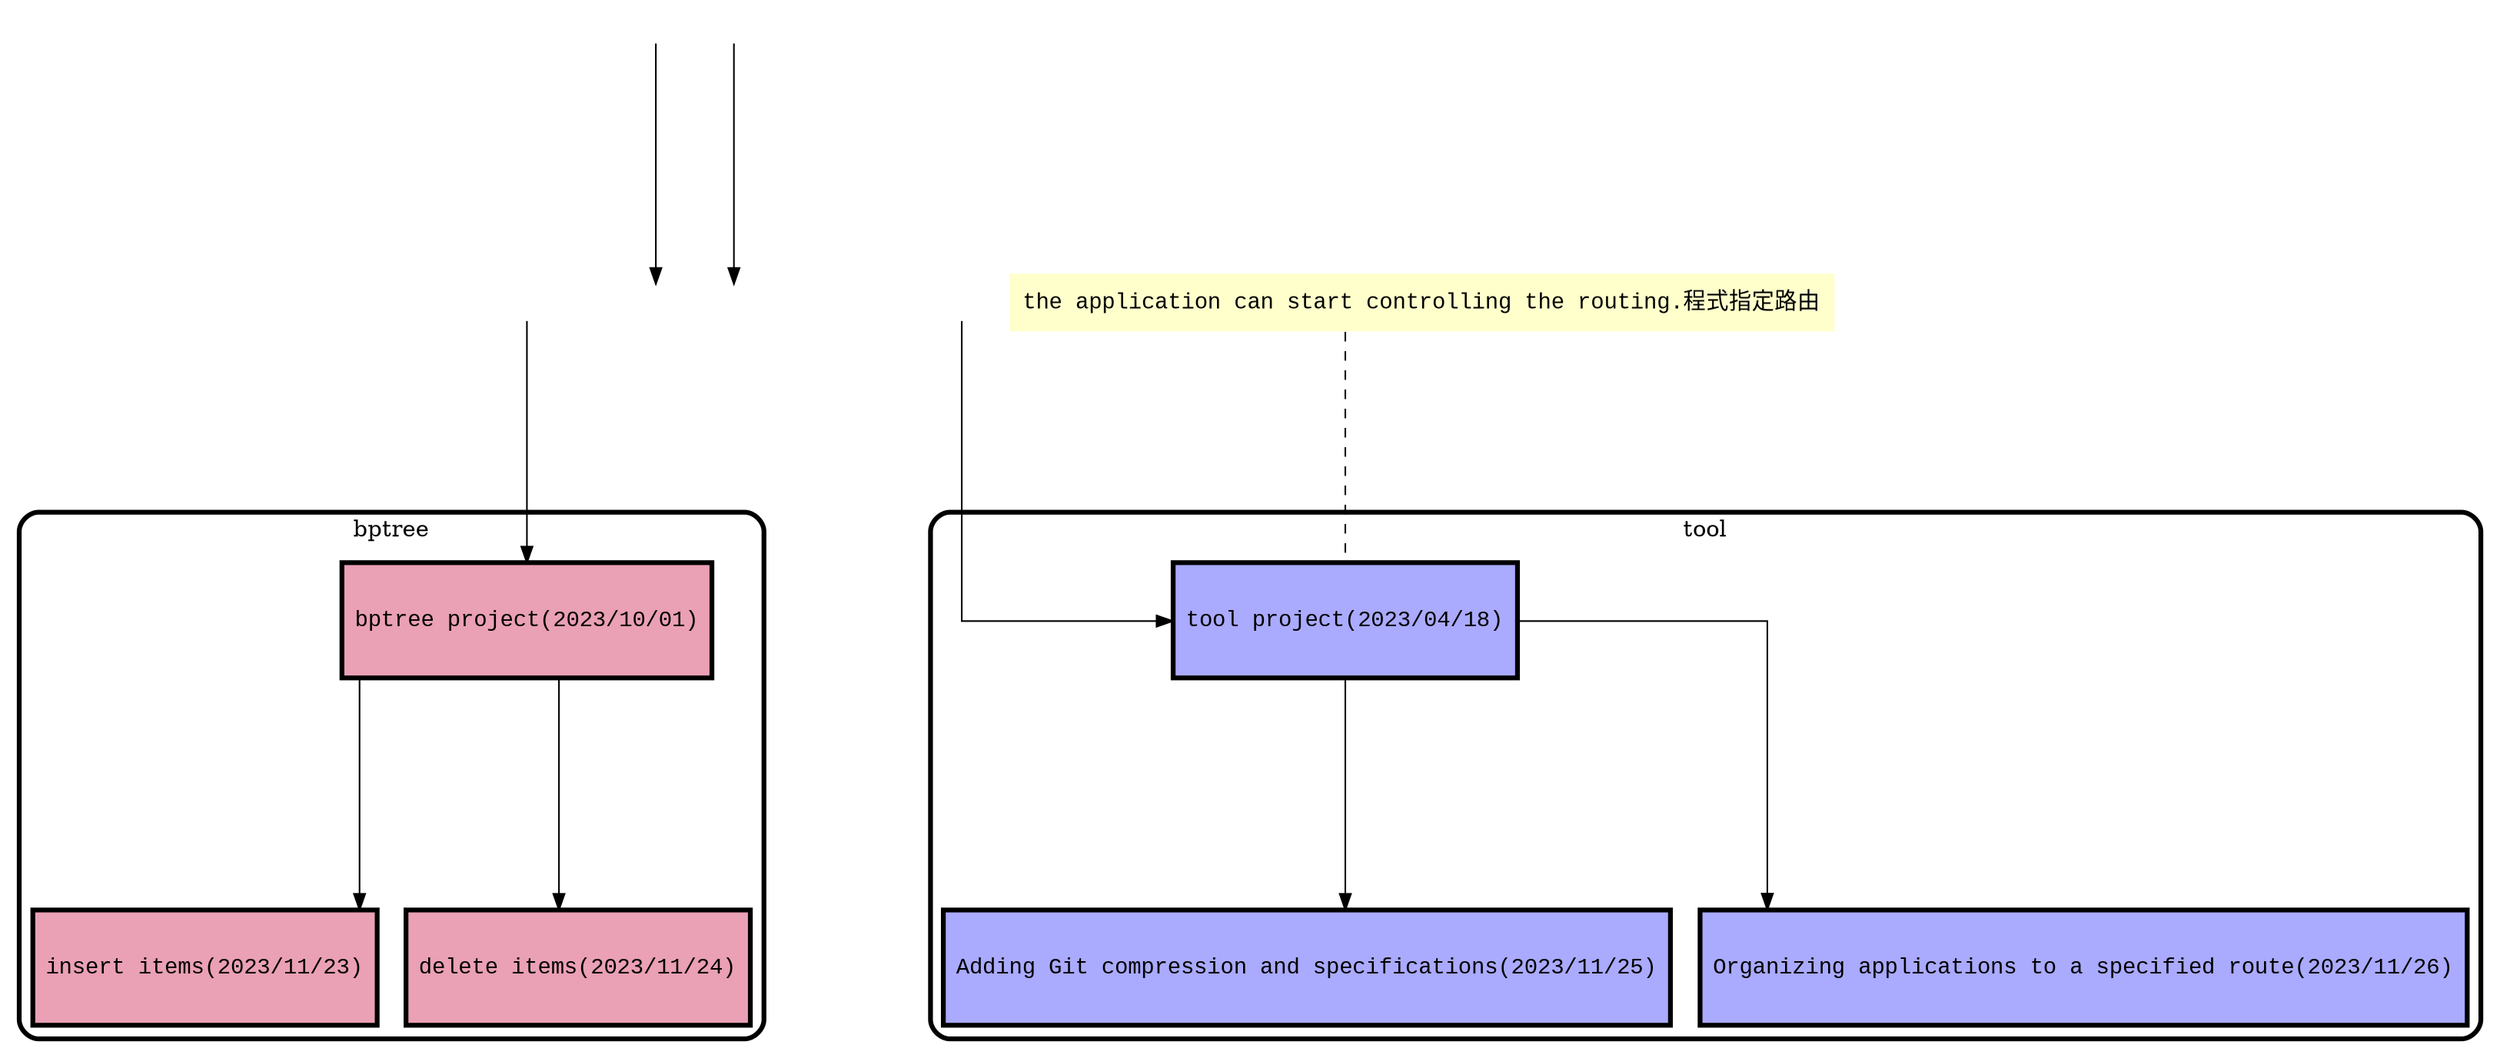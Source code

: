 digraph SubRoadmap {

    rankdir=TB;
    ranksep=2;
    splines=ortho;
    # bgcolor="#f0e2e9";
    node [shape=plaintext];
    edge [splines=compound,margin=0.3]
    // node [margin=0.9,shape=plaintext,fontsize=30];
    // edge [margin=0.9,fontsize=15];

    lihua [label="<start>", image="assets/Li-Hua.png", width=0.01, height=0.01, labelloc=b, fontcolor=white, fontname="Helvetica-bold"];

    algorithm [label="<algorithmExplainedz>", image="assets/algorithmExplainedz.png", width=0.01, height=0.01, labelloc=b, fontcolor=white, fontname="Helvetica-bold"];
    tool [label="<toolsExplainedz>", image="assets/toolsExplainedz.png", width=0.01, height=0.01, labelloc=b, fontcolor=white, fontname="Helvetica-bold"];

    lihua -> algorithm [splines=curved];
    lihua -> tool [splines=curved];

    node [shape=record, fontname="Courier New"];

    subgraph cluster_bptree {
        label="bptree";
        style=rounded;
        penwidth=3;
        node [style=filled, penwidth=3, fillcolor="#EAA0B5"];
        cluster_bptree [label="{
            <note20231001>bptree project(2023/10/01)
            }", height=1];
        bptree_insert_stack [label="{
            <note20231123>insert items(2023/11/23)
            }", height=1];
        bptree_delete_stack [label="{
            <note20231124>delete items(2023/11/24)
            }", height=1];
    }

    cluster_bptree -> bptree_insert_stack [splines=curved];
    cluster_bptree -> bptree_delete_stack [splines=curved];

    algorithm -> cluster_bptree [splines=curved];


    node [shape=record, fontname="Courier New"];

    subgraph cluster_tool {
        label="tool";
        style=rounded;
        penwidth=3;
        node [style=filled, penwidth=3, fillcolor="#aaaaff"];
        cluster_tool [label="{
            <note20230418>tool project(2023/04/18)
            }", height=1];
        git_stack [label="{
            <note20231125>Adding Git compression and specifications(2023/11/25)
            }", height=1];
        device_stack [label="{
            <note20231126>Organizing applications to a specified route(2023/11/26)
            }", height=1];
    }

    cluster_tool -> git_stack [splines=curved];
    cluster_tool -> device_stack [splines=curved];

    tool -> cluster_tool [splines=curved];

    milestone_20231126 [shape=plaintext, style=filled, fillcolor="#FFFFCC", label="the application can start controlling the routing.程式指定路由"];
    milestone_20231126 -> cluster_tool [style=dashed, arrowhead=none, color=black, curve=0.5];
}
